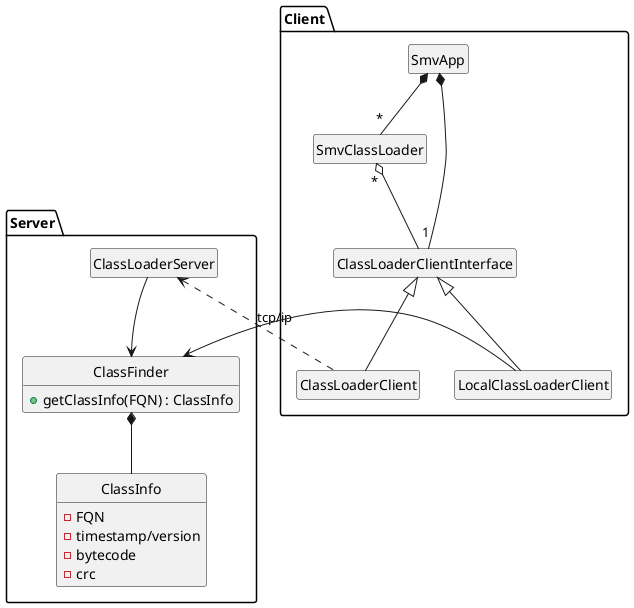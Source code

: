 @startuml

hide empty methods
hide empty fields
hide circle

package Server {
  class ClassFinder {
    +getClassInfo(FQN) : ClassInfo
  }

  class ClassInfo {
    -FQN
    -timestamp/version
    -bytecode
    -crc
  }

  class ClassLoaderServer

  ClassFinder *-- ClassInfo

  ClassLoaderServer --> ClassFinder
}

package Client {
  class SmvApp
  class SmvClassLoader
  class ClassLoaderClientInterface

  SmvApp *-- "*" SmvClassLoader
  SmvApp *-- "1" ClassLoaderClientInterface


  SmvClassLoader "*" o-- ClassLoaderClientInterface

  class LocalClassLoaderClient extends ClassLoaderClientInterface
  class ClassLoaderClient extends ClassLoaderClientInterface

  ClassLoaderClient .L.> ClassLoaderServer : tcp/ip
  LocalClassLoaderClient -L-> ClassFinder
}
@enduml

